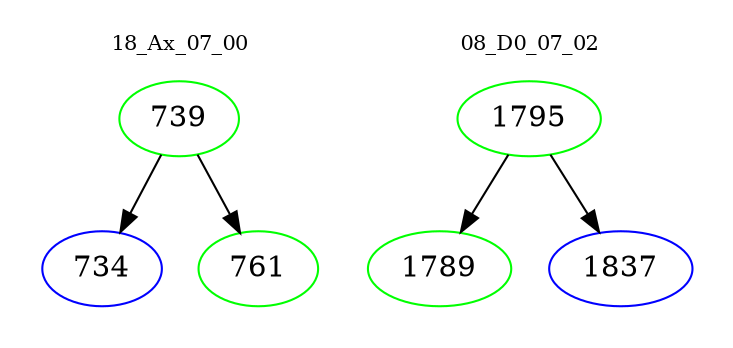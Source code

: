 digraph{
subgraph cluster_0 {
color = white
label = "18_Ax_07_00";
fontsize=10;
T0_739 [label="739", color="green"]
T0_739 -> T0_734 [color="black"]
T0_734 [label="734", color="blue"]
T0_739 -> T0_761 [color="black"]
T0_761 [label="761", color="green"]
}
subgraph cluster_1 {
color = white
label = "08_D0_07_02";
fontsize=10;
T1_1795 [label="1795", color="green"]
T1_1795 -> T1_1789 [color="black"]
T1_1789 [label="1789", color="green"]
T1_1795 -> T1_1837 [color="black"]
T1_1837 [label="1837", color="blue"]
}
}

